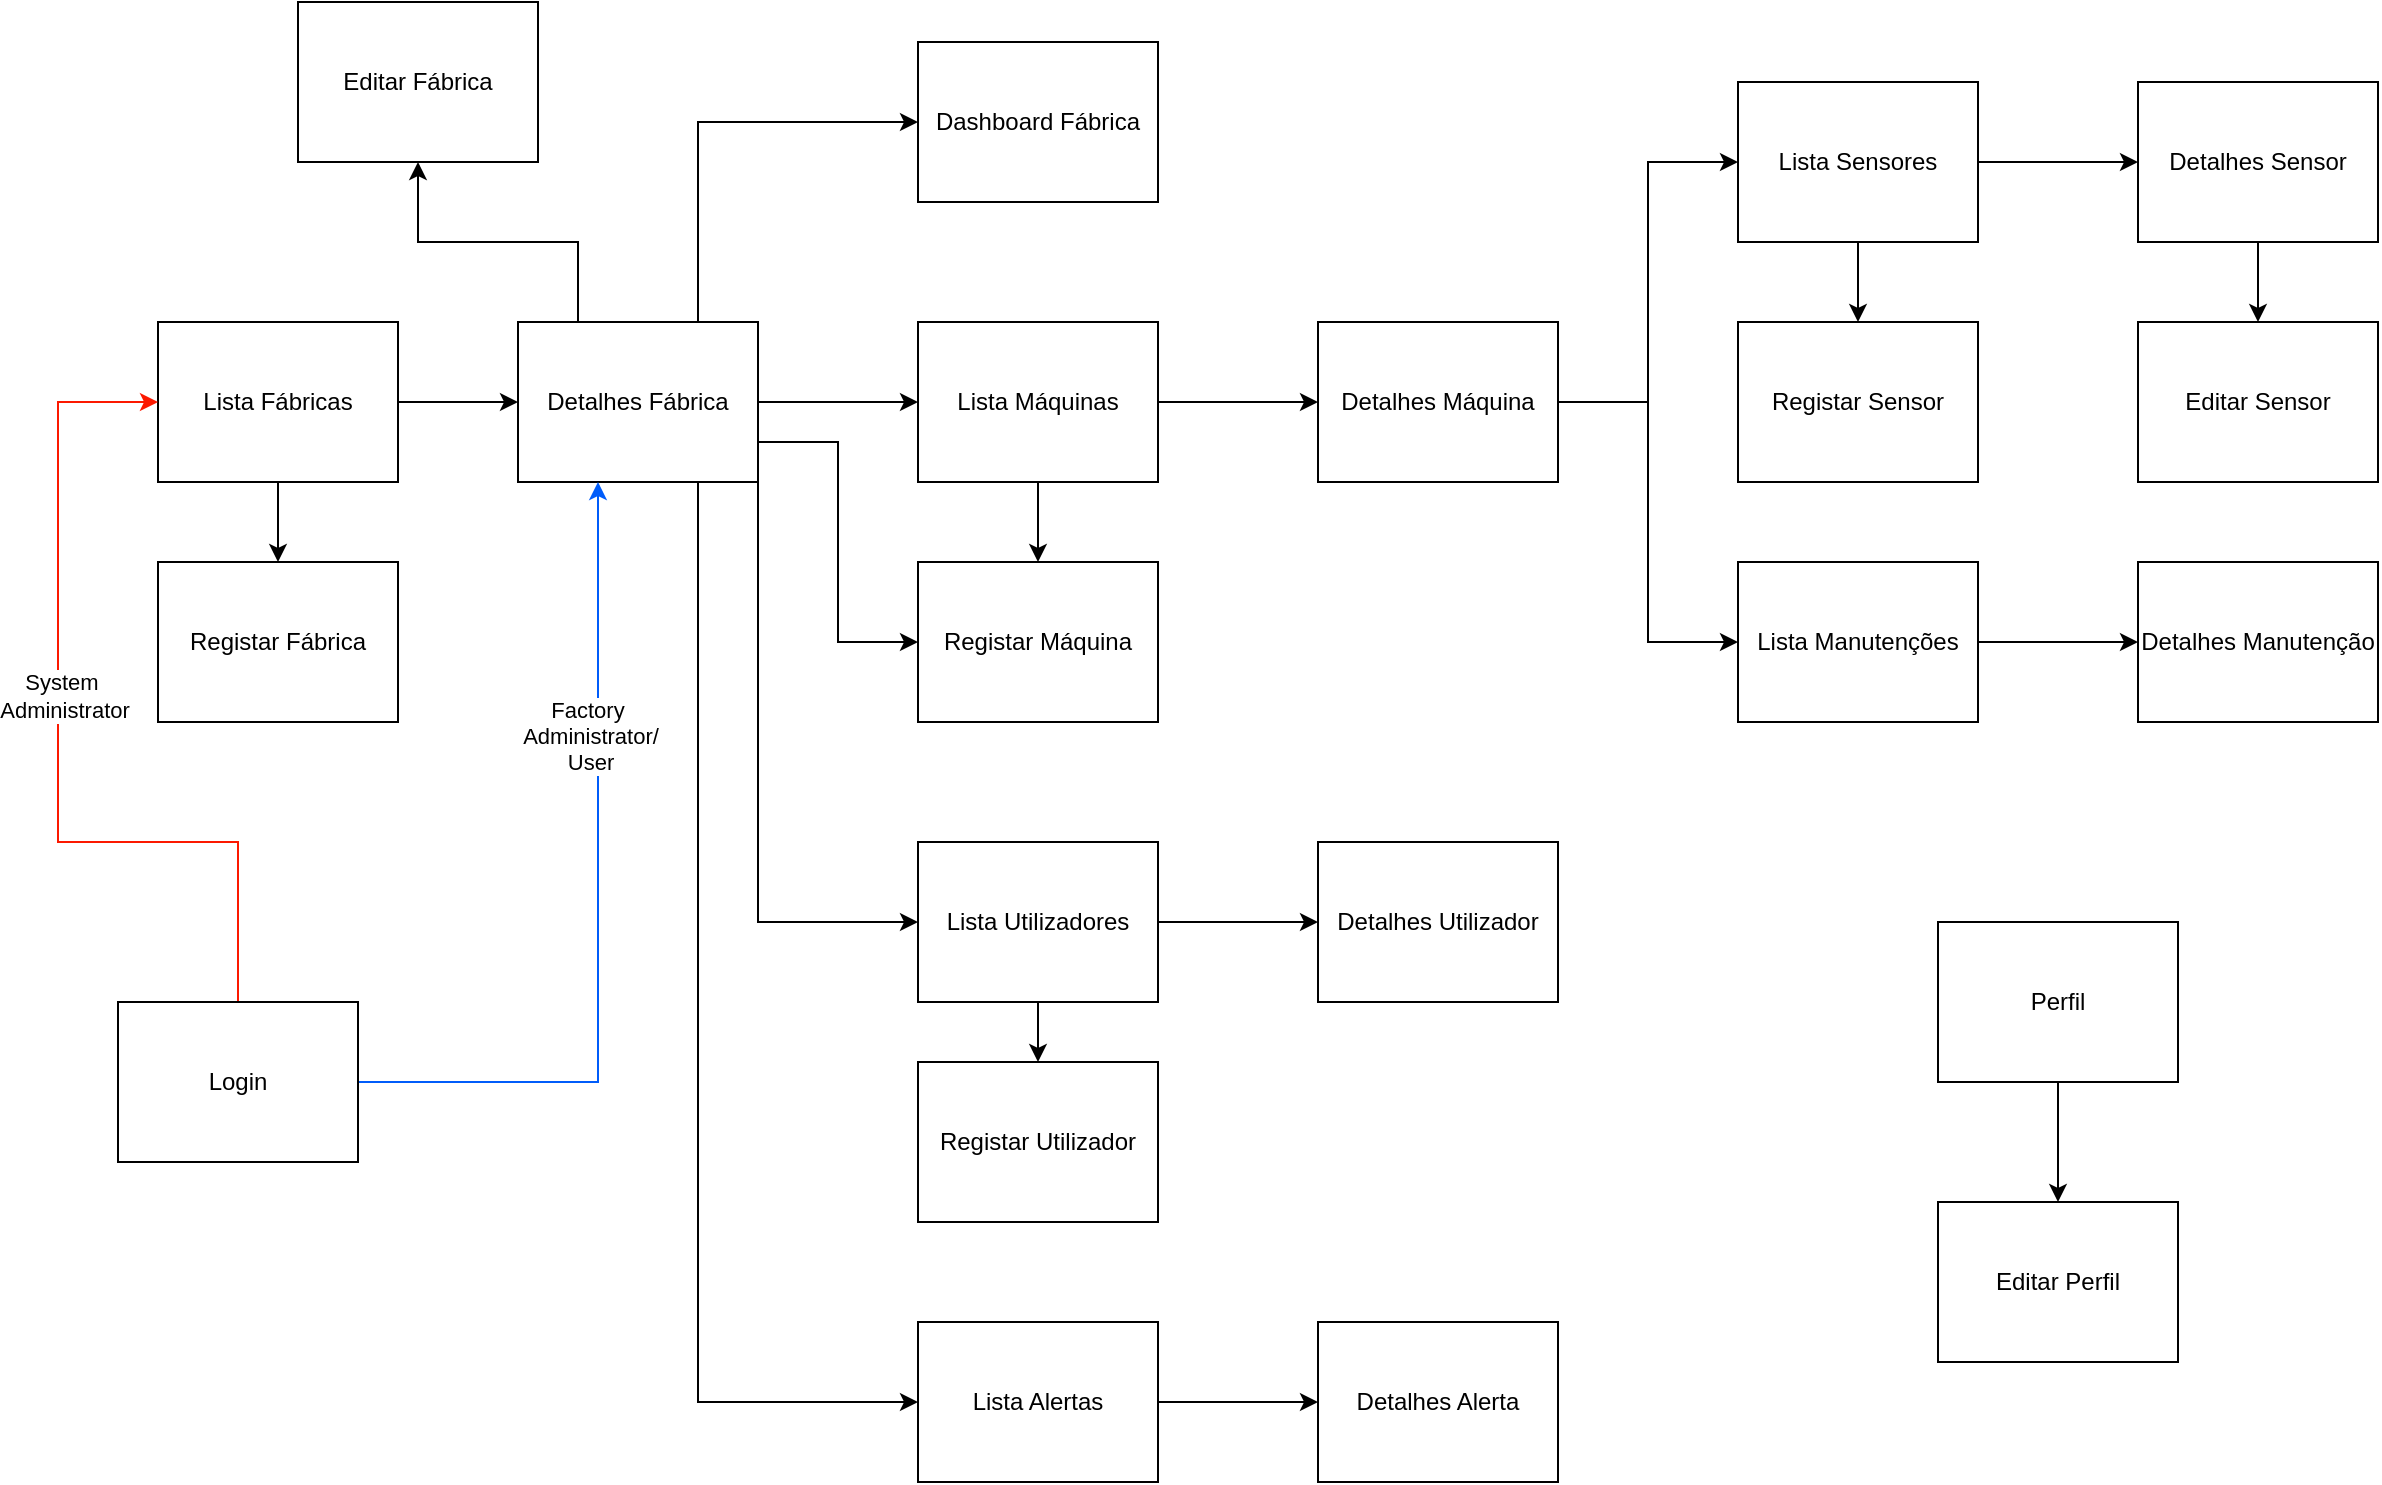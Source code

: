 <mxfile version="25.0.3">
  <diagram name="Page-1" id="Y0TVHzEXhYDWEignVO2z">
    <mxGraphModel dx="2762" dy="1032" grid="1" gridSize="10" guides="1" tooltips="1" connect="1" arrows="1" fold="1" page="1" pageScale="1" pageWidth="850" pageHeight="1100" math="0" shadow="0">
      <root>
        <mxCell id="0" />
        <mxCell id="1" parent="0" />
        <mxCell id="TLoTczXkmHmYarLnoum9-3" style="edgeStyle=orthogonalEdgeStyle;rounded=0;orthogonalLoop=1;jettySize=auto;html=1;exitX=1;exitY=0.5;exitDx=0;exitDy=0;entryX=0;entryY=0.5;entryDx=0;entryDy=0;" parent="1" source="TLoTczXkmHmYarLnoum9-1" target="TLoTczXkmHmYarLnoum9-2" edge="1">
          <mxGeometry relative="1" as="geometry" />
        </mxCell>
        <mxCell id="TLoTczXkmHmYarLnoum9-5" style="edgeStyle=orthogonalEdgeStyle;rounded=0;orthogonalLoop=1;jettySize=auto;html=1;exitX=0.5;exitY=1;exitDx=0;exitDy=0;" parent="1" source="TLoTczXkmHmYarLnoum9-1" target="TLoTczXkmHmYarLnoum9-4" edge="1">
          <mxGeometry relative="1" as="geometry" />
        </mxCell>
        <mxCell id="TLoTczXkmHmYarLnoum9-1" value="Lista Fábricas" style="rounded=0;whiteSpace=wrap;html=1;" parent="1" vertex="1">
          <mxGeometry x="60" y="200" width="120" height="80" as="geometry" />
        </mxCell>
        <mxCell id="TLoTczXkmHmYarLnoum9-11" style="edgeStyle=orthogonalEdgeStyle;rounded=0;orthogonalLoop=1;jettySize=auto;html=1;exitX=0.75;exitY=0;exitDx=0;exitDy=0;entryX=0;entryY=0.5;entryDx=0;entryDy=0;" parent="1" source="TLoTczXkmHmYarLnoum9-2" target="TLoTczXkmHmYarLnoum9-8" edge="1">
          <mxGeometry relative="1" as="geometry" />
        </mxCell>
        <mxCell id="TLoTczXkmHmYarLnoum9-15" style="edgeStyle=orthogonalEdgeStyle;rounded=0;orthogonalLoop=1;jettySize=auto;html=1;exitX=1;exitY=0.5;exitDx=0;exitDy=0;entryX=0;entryY=0.5;entryDx=0;entryDy=0;" parent="1" source="TLoTczXkmHmYarLnoum9-2" target="TLoTczXkmHmYarLnoum9-12" edge="1">
          <mxGeometry relative="1" as="geometry" />
        </mxCell>
        <mxCell id="TLoTczXkmHmYarLnoum9-26" style="edgeStyle=orthogonalEdgeStyle;rounded=0;orthogonalLoop=1;jettySize=auto;html=1;exitX=1;exitY=0.75;exitDx=0;exitDy=0;entryX=0;entryY=0.5;entryDx=0;entryDy=0;" parent="1" source="TLoTczXkmHmYarLnoum9-2" target="TLoTczXkmHmYarLnoum9-13" edge="1">
          <mxGeometry relative="1" as="geometry" />
        </mxCell>
        <mxCell id="TLoTczXkmHmYarLnoum9-27" style="edgeStyle=orthogonalEdgeStyle;rounded=0;orthogonalLoop=1;jettySize=auto;html=1;exitX=1;exitY=1;exitDx=0;exitDy=0;entryX=0;entryY=0.5;entryDx=0;entryDy=0;" parent="1" source="TLoTczXkmHmYarLnoum9-2" target="TLoTczXkmHmYarLnoum9-24" edge="1">
          <mxGeometry relative="1" as="geometry" />
        </mxCell>
        <mxCell id="TLoTczXkmHmYarLnoum9-28" style="edgeStyle=orthogonalEdgeStyle;rounded=0;orthogonalLoop=1;jettySize=auto;html=1;exitX=0.75;exitY=1;exitDx=0;exitDy=0;entryX=0;entryY=0.5;entryDx=0;entryDy=0;" parent="1" source="TLoTczXkmHmYarLnoum9-2" target="TLoTczXkmHmYarLnoum9-25" edge="1">
          <mxGeometry relative="1" as="geometry" />
        </mxCell>
        <mxCell id="TLoTczXkmHmYarLnoum9-29" style="edgeStyle=orthogonalEdgeStyle;rounded=0;orthogonalLoop=1;jettySize=auto;html=1;exitX=0.25;exitY=0;exitDx=0;exitDy=0;entryX=0.5;entryY=1;entryDx=0;entryDy=0;" parent="1" source="TLoTczXkmHmYarLnoum9-2" target="TLoTczXkmHmYarLnoum9-6" edge="1">
          <mxGeometry relative="1" as="geometry" />
        </mxCell>
        <mxCell id="TLoTczXkmHmYarLnoum9-2" value="Detalhes Fábrica" style="rounded=0;whiteSpace=wrap;html=1;" parent="1" vertex="1">
          <mxGeometry x="240" y="200" width="120" height="80" as="geometry" />
        </mxCell>
        <mxCell id="TLoTczXkmHmYarLnoum9-4" value="Registar Fábrica" style="rounded=0;whiteSpace=wrap;html=1;" parent="1" vertex="1">
          <mxGeometry x="60" y="320" width="120" height="80" as="geometry" />
        </mxCell>
        <mxCell id="TLoTczXkmHmYarLnoum9-6" value="Editar Fábrica" style="rounded=0;whiteSpace=wrap;html=1;" parent="1" vertex="1">
          <mxGeometry x="130" y="40" width="120" height="80" as="geometry" />
        </mxCell>
        <mxCell id="TLoTczXkmHmYarLnoum9-8" value="Dashboard Fábrica" style="rounded=0;whiteSpace=wrap;html=1;" parent="1" vertex="1">
          <mxGeometry x="440" y="60" width="120" height="80" as="geometry" />
        </mxCell>
        <mxCell id="TLoTczXkmHmYarLnoum9-14" style="edgeStyle=orthogonalEdgeStyle;rounded=0;orthogonalLoop=1;jettySize=auto;html=1;exitX=0.5;exitY=1;exitDx=0;exitDy=0;" parent="1" source="TLoTczXkmHmYarLnoum9-12" target="TLoTczXkmHmYarLnoum9-13" edge="1">
          <mxGeometry relative="1" as="geometry" />
        </mxCell>
        <mxCell id="cWNUB35YDtiMVpsdV3_J-7" style="edgeStyle=orthogonalEdgeStyle;rounded=0;orthogonalLoop=1;jettySize=auto;html=1;exitX=1;exitY=0.5;exitDx=0;exitDy=0;entryX=0;entryY=0.5;entryDx=0;entryDy=0;" edge="1" parent="1" source="TLoTczXkmHmYarLnoum9-12" target="cWNUB35YDtiMVpsdV3_J-4">
          <mxGeometry relative="1" as="geometry" />
        </mxCell>
        <mxCell id="TLoTczXkmHmYarLnoum9-12" value="Lista Máquinas" style="rounded=0;whiteSpace=wrap;html=1;" parent="1" vertex="1">
          <mxGeometry x="440" y="200" width="120" height="80" as="geometry" />
        </mxCell>
        <mxCell id="TLoTczXkmHmYarLnoum9-13" value="Registar Máquina" style="rounded=0;whiteSpace=wrap;html=1;" parent="1" vertex="1">
          <mxGeometry x="440" y="320" width="120" height="80" as="geometry" />
        </mxCell>
        <mxCell id="TLoTczXkmHmYarLnoum9-19" style="edgeStyle=orthogonalEdgeStyle;rounded=0;orthogonalLoop=1;jettySize=auto;html=1;exitX=1;exitY=0.5;exitDx=0;exitDy=0;entryX=0;entryY=0.5;entryDx=0;entryDy=0;" parent="1" source="TLoTczXkmHmYarLnoum9-16" target="TLoTczXkmHmYarLnoum9-18" edge="1">
          <mxGeometry relative="1" as="geometry" />
        </mxCell>
        <mxCell id="TLoTczXkmHmYarLnoum9-23" style="edgeStyle=orthogonalEdgeStyle;rounded=0;orthogonalLoop=1;jettySize=auto;html=1;exitX=0.5;exitY=1;exitDx=0;exitDy=0;" parent="1" source="TLoTczXkmHmYarLnoum9-16" target="TLoTczXkmHmYarLnoum9-22" edge="1">
          <mxGeometry relative="1" as="geometry" />
        </mxCell>
        <mxCell id="TLoTczXkmHmYarLnoum9-16" value="Lista Sensores" style="rounded=0;whiteSpace=wrap;html=1;" parent="1" vertex="1">
          <mxGeometry x="850" y="80" width="120" height="80" as="geometry" />
        </mxCell>
        <mxCell id="TLoTczXkmHmYarLnoum9-21" style="edgeStyle=orthogonalEdgeStyle;rounded=0;orthogonalLoop=1;jettySize=auto;html=1;exitX=0.5;exitY=1;exitDx=0;exitDy=0;entryX=0.5;entryY=0;entryDx=0;entryDy=0;" parent="1" source="TLoTczXkmHmYarLnoum9-18" target="TLoTczXkmHmYarLnoum9-20" edge="1">
          <mxGeometry relative="1" as="geometry" />
        </mxCell>
        <mxCell id="TLoTczXkmHmYarLnoum9-18" value="Detalhes Sensor" style="rounded=0;whiteSpace=wrap;html=1;" parent="1" vertex="1">
          <mxGeometry x="1050" y="80" width="120" height="80" as="geometry" />
        </mxCell>
        <mxCell id="TLoTczXkmHmYarLnoum9-20" value="Editar Sensor" style="rounded=0;whiteSpace=wrap;html=1;" parent="1" vertex="1">
          <mxGeometry x="1050" y="200" width="120" height="80" as="geometry" />
        </mxCell>
        <mxCell id="TLoTczXkmHmYarLnoum9-22" value="Registar Sensor" style="rounded=0;whiteSpace=wrap;html=1;" parent="1" vertex="1">
          <mxGeometry x="850" y="200" width="120" height="80" as="geometry" />
        </mxCell>
        <mxCell id="TLoTczXkmHmYarLnoum9-31" style="edgeStyle=orthogonalEdgeStyle;rounded=0;orthogonalLoop=1;jettySize=auto;html=1;exitX=1;exitY=0.5;exitDx=0;exitDy=0;" parent="1" source="TLoTczXkmHmYarLnoum9-24" target="TLoTczXkmHmYarLnoum9-30" edge="1">
          <mxGeometry relative="1" as="geometry" />
        </mxCell>
        <mxCell id="TLoTczXkmHmYarLnoum9-33" style="edgeStyle=orthogonalEdgeStyle;rounded=0;orthogonalLoop=1;jettySize=auto;html=1;exitX=0.5;exitY=1;exitDx=0;exitDy=0;" parent="1" source="TLoTczXkmHmYarLnoum9-24" target="TLoTczXkmHmYarLnoum9-32" edge="1">
          <mxGeometry relative="1" as="geometry" />
        </mxCell>
        <mxCell id="TLoTczXkmHmYarLnoum9-24" value="Lista Utilizadores" style="rounded=0;whiteSpace=wrap;html=1;" parent="1" vertex="1">
          <mxGeometry x="440" y="460" width="120" height="80" as="geometry" />
        </mxCell>
        <mxCell id="TLoTczXkmHmYarLnoum9-25" value="&lt;div&gt;Lista Alertas&lt;/div&gt;" style="rounded=0;whiteSpace=wrap;html=1;" parent="1" vertex="1">
          <mxGeometry x="440" y="700" width="120" height="80" as="geometry" />
        </mxCell>
        <mxCell id="TLoTczXkmHmYarLnoum9-30" value="Detalhes Utilizador" style="rounded=0;whiteSpace=wrap;html=1;" parent="1" vertex="1">
          <mxGeometry x="640" y="460" width="120" height="80" as="geometry" />
        </mxCell>
        <mxCell id="TLoTczXkmHmYarLnoum9-32" value="Registar Utilizador" style="rounded=0;whiteSpace=wrap;html=1;" parent="1" vertex="1">
          <mxGeometry x="440" y="570" width="120" height="80" as="geometry" />
        </mxCell>
        <mxCell id="TLoTczXkmHmYarLnoum9-36" style="edgeStyle=orthogonalEdgeStyle;rounded=0;orthogonalLoop=1;jettySize=auto;html=1;exitX=1;exitY=0.5;exitDx=0;exitDy=0;entryX=0;entryY=0.5;entryDx=0;entryDy=0;" parent="1" source="TLoTczXkmHmYarLnoum9-34" target="TLoTczXkmHmYarLnoum9-35" edge="1">
          <mxGeometry relative="1" as="geometry" />
        </mxCell>
        <mxCell id="TLoTczXkmHmYarLnoum9-34" value="Lista Manutenções" style="rounded=0;whiteSpace=wrap;html=1;" parent="1" vertex="1">
          <mxGeometry x="850" y="320" width="120" height="80" as="geometry" />
        </mxCell>
        <mxCell id="TLoTczXkmHmYarLnoum9-35" value="Detalhes Manutenção" style="rounded=0;whiteSpace=wrap;html=1;" parent="1" vertex="1">
          <mxGeometry x="1050" y="320" width="120" height="80" as="geometry" />
        </mxCell>
        <mxCell id="cWNUB35YDtiMVpsdV3_J-15" style="edgeStyle=orthogonalEdgeStyle;rounded=0;orthogonalLoop=1;jettySize=auto;html=1;exitX=0.5;exitY=1;exitDx=0;exitDy=0;" edge="1" parent="1" source="cWNUB35YDtiMVpsdV3_J-1" target="cWNUB35YDtiMVpsdV3_J-2">
          <mxGeometry relative="1" as="geometry" />
        </mxCell>
        <mxCell id="cWNUB35YDtiMVpsdV3_J-1" value="Perfil" style="rounded=0;whiteSpace=wrap;html=1;" vertex="1" parent="1">
          <mxGeometry x="950" y="500" width="120" height="80" as="geometry" />
        </mxCell>
        <mxCell id="cWNUB35YDtiMVpsdV3_J-2" value="Editar Perfil" style="rounded=0;whiteSpace=wrap;html=1;" vertex="1" parent="1">
          <mxGeometry x="950" y="640" width="120" height="80" as="geometry" />
        </mxCell>
        <mxCell id="cWNUB35YDtiMVpsdV3_J-5" style="edgeStyle=orthogonalEdgeStyle;rounded=0;orthogonalLoop=1;jettySize=auto;html=1;exitX=1;exitY=0.5;exitDx=0;exitDy=0;entryX=0;entryY=0.5;entryDx=0;entryDy=0;" edge="1" parent="1" source="cWNUB35YDtiMVpsdV3_J-4" target="TLoTczXkmHmYarLnoum9-16">
          <mxGeometry relative="1" as="geometry" />
        </mxCell>
        <mxCell id="cWNUB35YDtiMVpsdV3_J-6" style="edgeStyle=orthogonalEdgeStyle;rounded=0;orthogonalLoop=1;jettySize=auto;html=1;exitX=1;exitY=0.5;exitDx=0;exitDy=0;entryX=0;entryY=0.5;entryDx=0;entryDy=0;" edge="1" parent="1" source="cWNUB35YDtiMVpsdV3_J-4" target="TLoTczXkmHmYarLnoum9-34">
          <mxGeometry relative="1" as="geometry" />
        </mxCell>
        <mxCell id="cWNUB35YDtiMVpsdV3_J-4" value="Detalhes Máquina" style="rounded=0;whiteSpace=wrap;html=1;" vertex="1" parent="1">
          <mxGeometry x="640" y="200" width="120" height="80" as="geometry" />
        </mxCell>
        <mxCell id="cWNUB35YDtiMVpsdV3_J-8" value="&lt;div&gt;Detalhes Alerta&lt;/div&gt;" style="rounded=0;whiteSpace=wrap;html=1;" vertex="1" parent="1">
          <mxGeometry x="640" y="700" width="120" height="80" as="geometry" />
        </mxCell>
        <mxCell id="cWNUB35YDtiMVpsdV3_J-9" style="edgeStyle=orthogonalEdgeStyle;rounded=0;orthogonalLoop=1;jettySize=auto;html=1;exitX=1;exitY=0.5;exitDx=0;exitDy=0;entryX=0;entryY=0.5;entryDx=0;entryDy=0;" edge="1" parent="1" source="TLoTczXkmHmYarLnoum9-25" target="cWNUB35YDtiMVpsdV3_J-8">
          <mxGeometry relative="1" as="geometry" />
        </mxCell>
        <mxCell id="cWNUB35YDtiMVpsdV3_J-17" style="edgeStyle=orthogonalEdgeStyle;rounded=0;orthogonalLoop=1;jettySize=auto;html=1;exitX=1;exitY=0.5;exitDx=0;exitDy=0;fillColor=#ffcccc;strokeColor=#005CFA;" edge="1" parent="1" source="cWNUB35YDtiMVpsdV3_J-16" target="TLoTczXkmHmYarLnoum9-2">
          <mxGeometry relative="1" as="geometry">
            <Array as="points">
              <mxPoint x="280" y="580" />
            </Array>
          </mxGeometry>
        </mxCell>
        <mxCell id="cWNUB35YDtiMVpsdV3_J-20" value="&lt;div&gt;Factory&amp;nbsp;&lt;/div&gt;&lt;div&gt;Administrator/&lt;/div&gt;&lt;div&gt;User&lt;br&gt;&lt;/div&gt;" style="edgeLabel;html=1;align=center;verticalAlign=middle;resizable=0;points=[];" vertex="1" connectable="0" parent="cWNUB35YDtiMVpsdV3_J-17">
          <mxGeometry x="0.398" y="4" relative="1" as="geometry">
            <mxPoint as="offset" />
          </mxGeometry>
        </mxCell>
        <mxCell id="cWNUB35YDtiMVpsdV3_J-18" style="edgeStyle=orthogonalEdgeStyle;rounded=0;orthogonalLoop=1;jettySize=auto;html=1;exitX=0.5;exitY=0;exitDx=0;exitDy=0;entryX=0;entryY=0.5;entryDx=0;entryDy=0;fillColor=#6a00ff;strokeColor=#FC1900;" edge="1" parent="1" source="cWNUB35YDtiMVpsdV3_J-16" target="TLoTczXkmHmYarLnoum9-1">
          <mxGeometry relative="1" as="geometry">
            <Array as="points">
              <mxPoint x="100" y="460" />
              <mxPoint x="10" y="460" />
              <mxPoint x="10" y="240" />
            </Array>
          </mxGeometry>
        </mxCell>
        <mxCell id="cWNUB35YDtiMVpsdV3_J-19" value="&lt;div&gt;System&amp;nbsp;&lt;/div&gt;&lt;div&gt;Administrator&lt;/div&gt;" style="edgeLabel;html=1;align=center;verticalAlign=middle;resizable=0;points=[];" vertex="1" connectable="0" parent="cWNUB35YDtiMVpsdV3_J-18">
          <mxGeometry x="0.105" y="-3" relative="1" as="geometry">
            <mxPoint as="offset" />
          </mxGeometry>
        </mxCell>
        <mxCell id="cWNUB35YDtiMVpsdV3_J-16" value="Login" style="rounded=0;whiteSpace=wrap;html=1;" vertex="1" parent="1">
          <mxGeometry x="40" y="540" width="120" height="80" as="geometry" />
        </mxCell>
      </root>
    </mxGraphModel>
  </diagram>
</mxfile>
